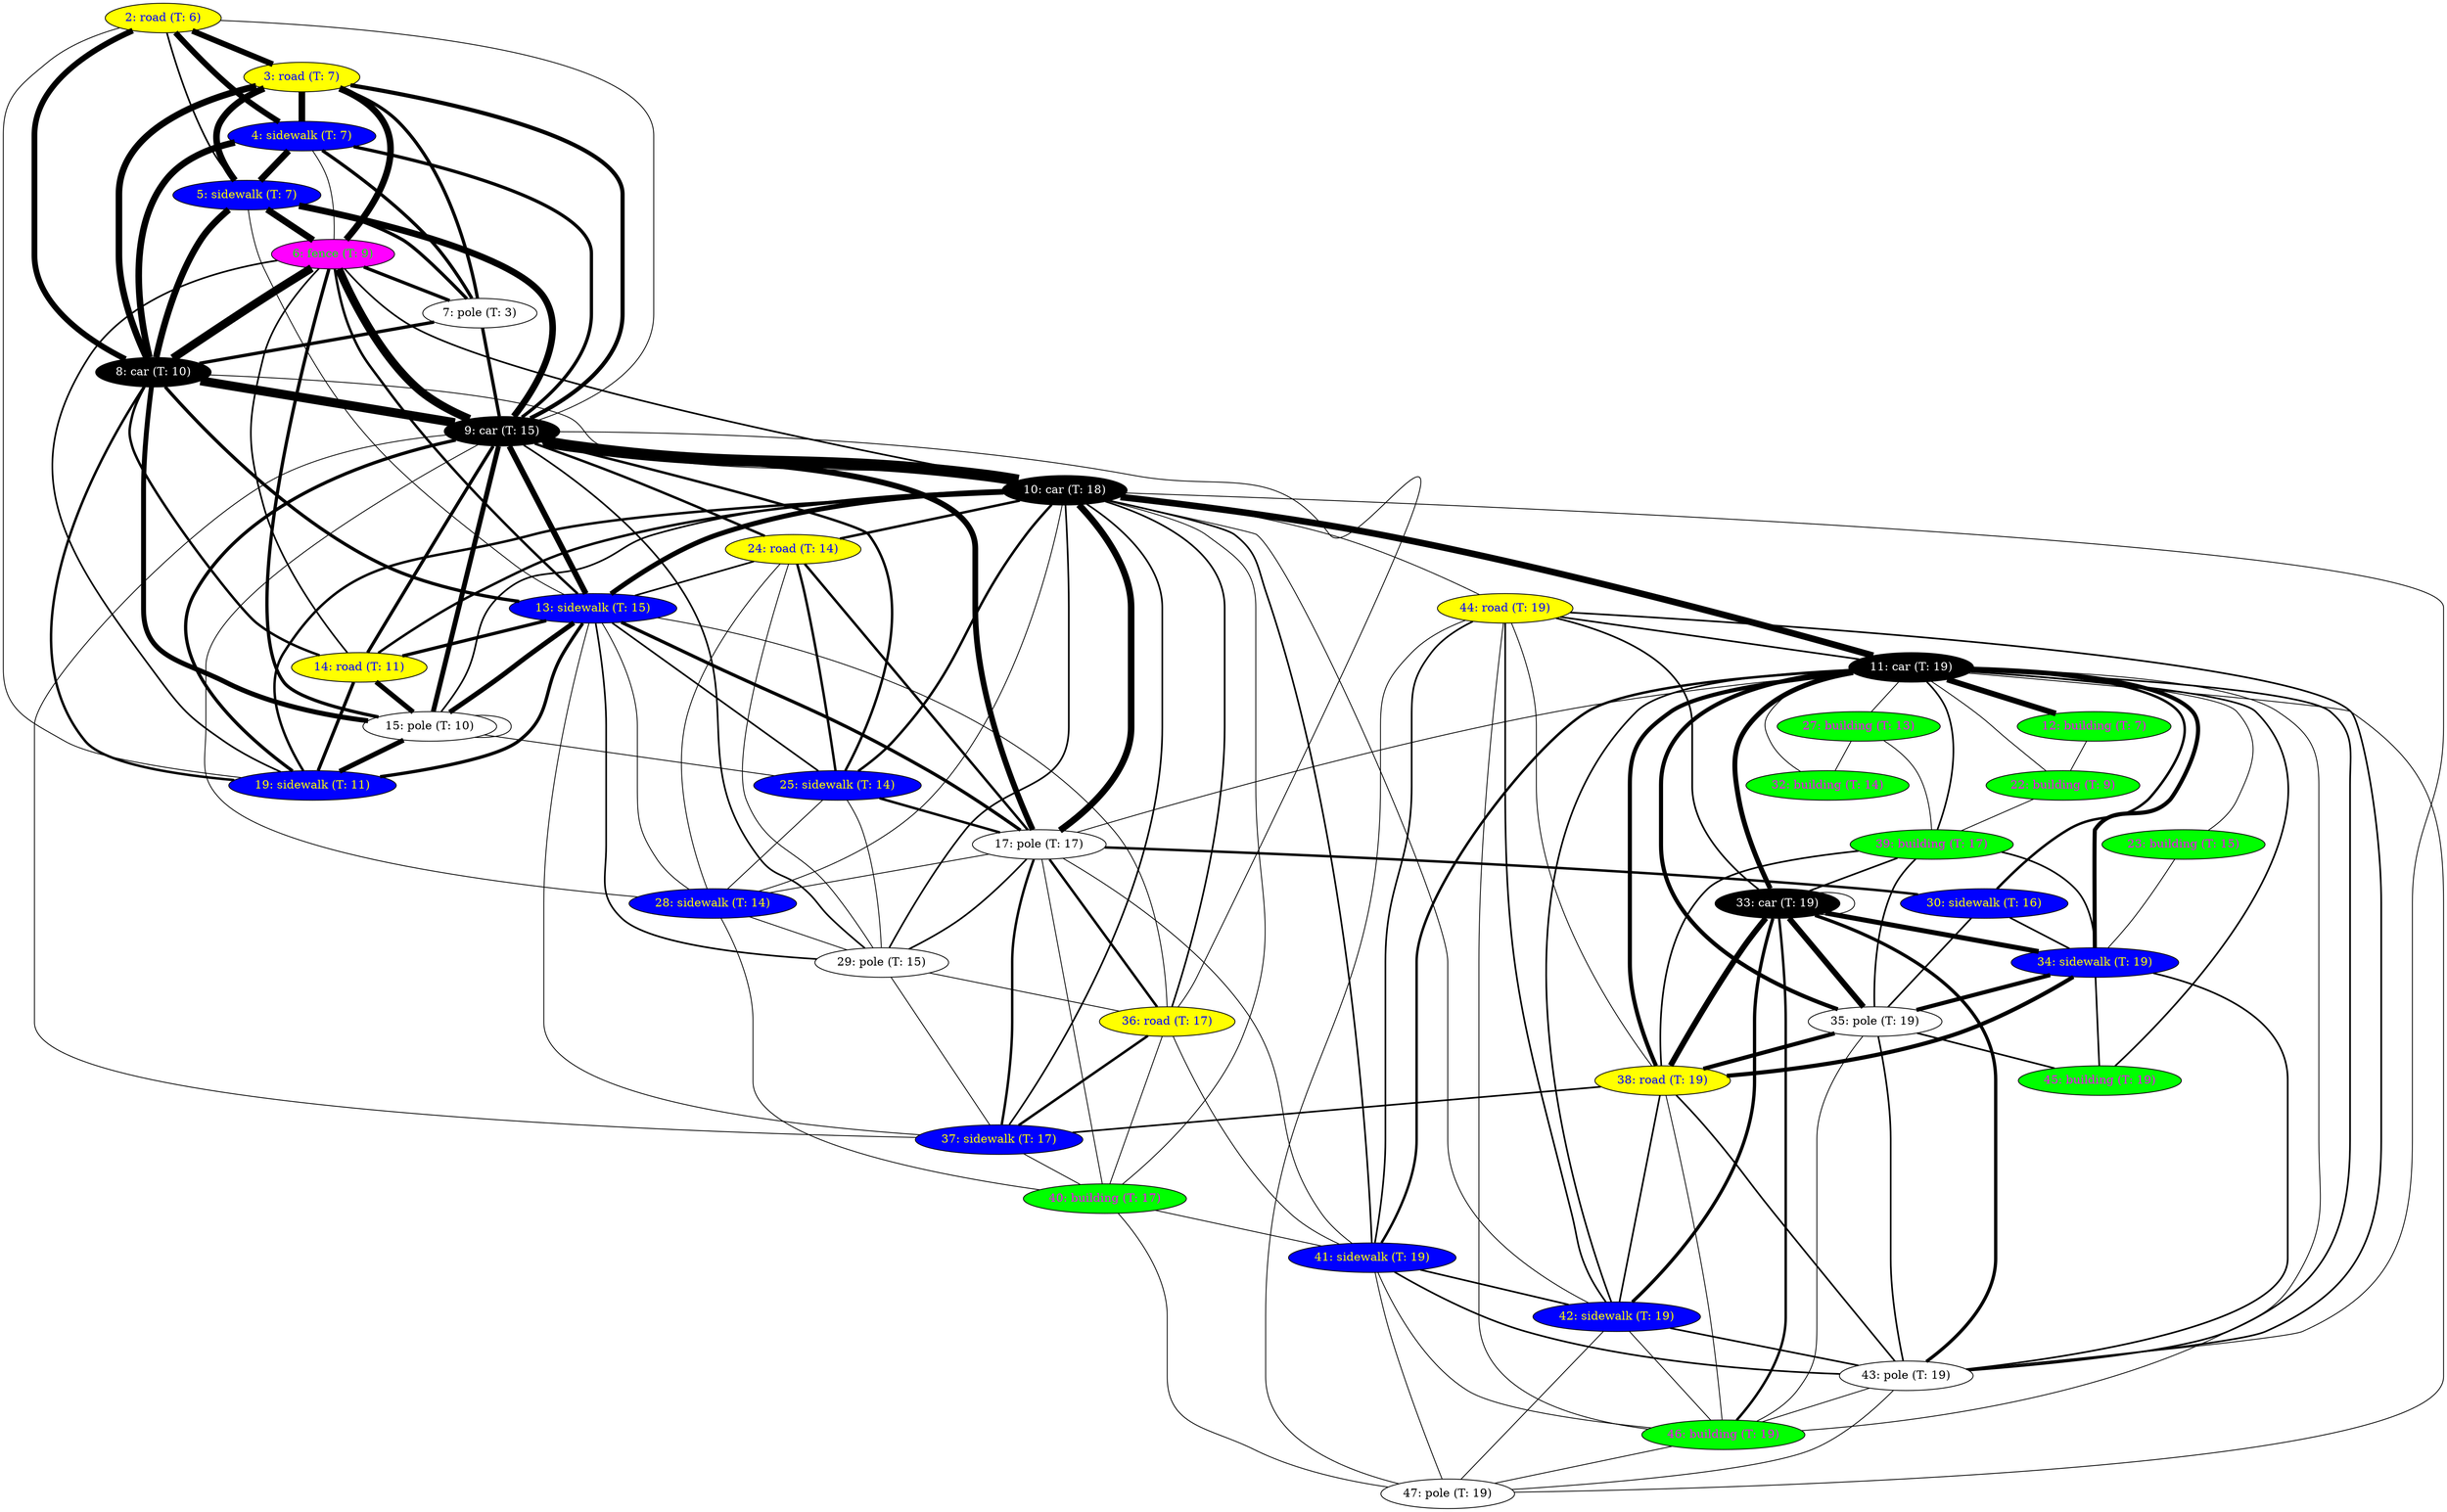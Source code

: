 // Num vertices: 40
// Num edges: 172
graph semantic_graph {
	2 [ label="2: road (T: 6)", fillcolor="#ffff00", fontcolor="#0000ff", pos = "36.7961, 109.279!", style=filled ] // 3D pos: 36.7961 109.279 2.03078 // Observers: 0,12,24,36,48,59,70,
	3 [ label="3: road (T: 7)", fillcolor="#ffff00", fontcolor="#0000ff", pos = "41.6661, 117.603!", style=filled ] // 3D pos: 41.6661 117.603 1.64887 // Observers: 0,12,24,36,48,59,70,81,
	4 [ label="4: sidewalk (T: 7)", fillcolor="#0000ff", fontcolor="#ffff00", pos = "40.5729, 113.919!", style=filled ] // 3D pos: 40.5729 113.919 2.08202 // Observers: 0,12,24,36,48,59,70,81,
	5 [ label="5: sidewalk (T: 7)", fillcolor="#0000ff", fontcolor="#ffff00", pos = "39.7301, 122.02!", style=filled ] // 3D pos: 39.7301  122.02 2.08752 // Observers: 0,12,24,36,48,59,70,81,
	6 [ label="6: fence (T: 9)", fillcolor="#ff00ff", fontcolor="#00ff00", pos = "35.3698, 126.427!", style=filled ] // 3D pos: 35.3698 126.427  2.7455 // Observers: 0,12,24,36,48,59,70,81,92,106,
	7 [ label="7: pole (T: 3)", fillcolor="#ffffff", fontcolor="#000000", pos = "40.7771, 121.359!", style=filled ] // 3D pos: 40.7771 121.359 2.32973 // Observers: 0,12,24,36,
	8 [ label="8: car (T: 10)", fillcolor="#000000", fontcolor="#ffffff", pos = "36.3176, 120.909!", style=filled ] // 3D pos: 36.3176 120.909 2.31108 // Observers: 0,12,24,36,48,59,70,81,92,106,120,
	9 [ label="9: car (T: 15)", fillcolor="#000000", fontcolor="#ffffff", pos = "29.7477, 120.81!", style=filled ] // 3D pos: 29.7477  120.81 2.33007 // Observers: 0,12,24,36,48,59,70,81,92,106,120,132,149,157,170,
	10 [ label="10: car (T: 18)", fillcolor="#000000", fontcolor="#ffffff", pos = "22.5979, 120.637!", style=filled ] // 3D pos: 22.5979 120.637 2.38508 // Observers: 0,12,24,36,48,59,70,81,106,120,132,149,157,170,185,210,
	11 [ label="11: car (T: 19)", fillcolor="#000000", fontcolor="#ffffff", pos = "6.30613, 119.093!", style=filled ] // 3D pos: 6.30613 119.093 2.39058 // Observers: 0,12,24,36,48,59,70,81,170,185,197,210,222,
	12 [ label="12: building (T: 7)", fillcolor="#00ff00", fontcolor="#ff00ff", pos = "4.7421, 112.976!", style=filled ] // 3D pos:  4.7421 112.976 12.6003 // Observers: 12,12,24,36,48,59,70,81,
	13 [ label="13: sidewalk (T: 15)", fillcolor="#0000ff", fontcolor="#ffff00", pos = "26.5966, 123.624!", style=filled ] // 3D pos: 26.5966 123.624  1.8158 // Observers: 81,81,92,106,120,132,157,170,
	14 [ label="14: road (T: 11)", fillcolor="#ffff00", fontcolor="#0000ff", pos = "36.5167, 117.516!", style=filled ] // 3D pos: 36.5167 117.516 1.63895 // Observers: 92,92,106,120,132,
	15 [ label="15: pole (T: 10)", fillcolor="#ffffff", fontcolor="#000000", pos = "33.0259, 113.016!", style=filled ] // 3D pos: 33.0259 113.016  2.1818 // Observers: 92,92,106,106,106,120,120,
	17 [ label="17: pole (T: 17)", fillcolor="#ffffff", fontcolor="#000000", pos = "19.068, 122.329!", style=filled ] // 3D pos:  19.068 122.329 6.60728 // Observers: 92,92,106,120,132,149,157,170,185,197,
	19 [ label="19: sidewalk (T: 11)", fillcolor="#0000ff", fontcolor="#ffff00", pos = "35.1822, 113.948!", style=filled ] // 3D pos: 35.1822 113.948 2.04236 // Observers: 92,92,106,120,132,
	22 [ label="22: building (T: 9)", fillcolor="#00ff00", fontcolor="#ff00ff", pos = "1.26734, 113.66!", style=filled ] // 3D pos: 1.26734  113.66 11.5494 // Observers: 92,92,
	23 [ label="23: building (T: 15)", fillcolor="#00ff00", fontcolor="#ff00ff", pos = "-14.8492, 114.177!", style=filled ] // 3D pos: -14.8492 114.177 13.1562 // Observers: 141,
	24 [ label="24: road (T: 14)", fillcolor="#ffff00", fontcolor="#0000ff", pos = "30.2084, 117.479!", style=filled ] // 3D pos: 30.2084 117.479   1.634 // Observers: 141,149,157,
	25 [ label="25: sidewalk (T: 14)", fillcolor="#0000ff", fontcolor="#ffff00", pos = "28.9583, 114.081!", style=filled ] // 3D pos: 28.9583 114.081 2.03383 // Observers: 141,149,157,
	27 [ label="27: building (T: 13)", fillcolor="#00ff00", fontcolor="#ff00ff", pos = "-4.47406, 112.941!", style=filled ] // 3D pos: -4.47406 112.941  11.009 // Observers: 149,149,
	28 [ label="28: sidewalk (T: 14)", fillcolor="#0000ff", fontcolor="#ffff00", pos = "21.0935, 123.327!", style=filled ] // 3D pos: 21.0935 123.327 1.95101 // Observers: 157,157,
	29 [ label="29: pole (T: 15)", fillcolor="#ffffff", fontcolor="#000000", pos = "23.6705, 121.896!", style=filled ] // 3D pos: 23.6705 121.896 2.29383 // Observers: 157,157,170,
	30 [ label="30: sidewalk (T: 16)", fillcolor="#0000ff", fontcolor="#ffff00", pos = "6.60702, 123.481!", style=filled ] // 3D pos: 6.60702 123.481 1.75484 // Observers: 157,157,170,185,
	32 [ label="32: building (T: 14)", fillcolor="#00ff00", fontcolor="#ff00ff", pos = "-8.74272, 113.666!", style=filled ] // 3D pos: -8.74272 113.666  11.293 // Observers: 157,157,
	33 [ label="33: car (T: 19)", fillcolor="#000000", fontcolor="#ffffff", pos = "7.99192, 108.31!", style=filled ] // 3D pos: 7.99192  108.31 2.29295 // Observers: 157,157,185,197,210,222,222,222,
	34 [ label="34: sidewalk (T: 19)", fillcolor="#0000ff", fontcolor="#ffff00", pos = "1.63219, 116.204!", style=filled ] // 3D pos: 1.63219 116.204 1.71343 // Observers: 170,170,185,197,210,222,
	35 [ label="35: pole (T: 19)", fillcolor="#ffffff", fontcolor="#000000", pos = "4.53143, 114.276!", style=filled ] // 3D pos: 4.53143 114.276  4.8441 // Observers: 170,170,185,197,210,222,
	36 [ label="36: road (T: 17)", fillcolor="#ffff00", fontcolor="#0000ff", pos = "24.5154, 117.495!", style=filled ] // 3D pos: 24.5154 117.495   1.617 // Observers: 170,170,185,197,
	37 [ label="37: sidewalk (T: 17)", fillcolor="#0000ff", fontcolor="#ffff00", pos = "23.7472, 114.168!", style=filled ] // 3D pos: 23.7472 114.168 2.08192 // Observers: 170,170,185,197,
	38 [ label="38: road (T: 19)", fillcolor="#ffff00", fontcolor="#0000ff", pos = "8.71011, 108.904!", style=filled ] // 3D pos: 8.71011 108.904 1.66891 // Observers: 170,170,185,197,210,222,
	39 [ label="39: building (T: 17)", fillcolor="#00ff00", fontcolor="#ff00ff", pos = "-1.87576, 113.734!", style=filled ] // 3D pos: -1.87576 113.734 8.95264 // Observers: 185,185,197,
	40 [ label="40: building (T: 17)", fillcolor="#00ff00", fontcolor="#ff00ff", pos = "18.0031, 123.427!", style=filled ] // 3D pos: 18.0031 123.427 4.25153 // Observers: 197,197,
	41 [ label="41: sidewalk (T: 19)", fillcolor="#0000ff", fontcolor="#ffff00", pos = "11.9352, 123.474!", style=filled ] // 3D pos: 11.9352 123.474  1.8475 // Observers: 197,197,210,222,
	42 [ label="42: sidewalk (T: 19)", fillcolor="#0000ff", fontcolor="#ffff00", pos = "18.1846, 114.103!", style=filled ] // 3D pos: 18.1846 114.103 2.07791 // Observers: 210,210,222,
	43 [ label="43: pole (T: 19)", fillcolor="#ffffff", fontcolor="#000000", pos = "13.642, 113.004!", style=filled ] // 3D pos:  13.642 113.004 2.29588 // Observers: 210,210,222,
	44 [ label="44: road (T: 19)", fillcolor="#ffff00", fontcolor="#0000ff", pos = "19.0373, 117.438!", style=filled ] // 3D pos: 19.0373 117.438 1.62086 // Observers: 210,210,222,
	45 [ label="45: building (T: 19)", fillcolor="#00ff00", fontcolor="#ff00ff", pos = "1.26776, 118.218!", style=filled ] // 3D pos: 1.26776 118.218 7.46823 // Observers: 210,210,222,
	46 [ label="46: building (T: 19)", fillcolor="#00ff00", fontcolor="#ff00ff", pos = "16.2615, 113.13!", style=filled ] // 3D pos: 16.2615  113.13 2.21297 // Observers: 222,222,
	47 [ label="47: pole (T: 19)", fillcolor="#ffffff", fontcolor="#000000", pos = "13.893, 122.006!", style=filled ] // 3D pos:  13.893 122.006 2.18859 // Observers: 222,222,
	2--3 [ penwidth=7 ]
	2--4 [ penwidth=7 ]
	2--8 [ penwidth=7 ]
	3--4 [ penwidth=8 ]
	3--5 [ penwidth=8 ]
	3--6 [ penwidth=8 ]
	3--7 [ penwidth=4 ]
	3--8 [ penwidth=8 ]
	4--5 [ penwidth=8 ]
	4--7 [ penwidth=4 ]
	4--8 [ penwidth=8 ]
	5--6 [ penwidth=8 ]
	5--7 [ penwidth=4 ]
	5--8 [ penwidth=8 ]
	5--9 [ penwidth=8 ]
	6--7 [ penwidth=4 ]
	6--8 [ penwidth=10 ]
	6--9 [ penwidth=10 ]
	7--8 [ penwidth=4 ]
	7--9 [ penwidth=4 ]
	8--9 [ penwidth=11 ]
	9--10 [ penwidth=14 ]
	10--11 [ penwidth=8 ]
	11--12 [ penwidth=7 ]
	3--9 [ penwidth=5 ]
	4--9 [ penwidth=4 ]
	2--5 [ penwidth=2 ]
	2--9 [ penwidth=1 ]
	4--6 [ penwidth=1 ]
	5--13 [ penwidth=1 ]
	6--13 [ penwidth=3 ]
	8--13 [ penwidth=4 ]
	9--13 [ penwidth=7 ]
	10--13 [ penwidth=6 ]
	13--14 [ penwidth=4 ]
	13--15 [ penwidth=6 ]
	13--17 [ penwidth=4 ]
	6--14 [ penwidth=2 ]
	6--19 [ penwidth=2 ]
	6--15 [ penwidth=4 ]
	8--14 [ penwidth=3 ]
	8--19 [ penwidth=3 ]
	8--15 [ penwidth=6 ]
	9--14 [ penwidth=4 ]
	9--19 [ penwidth=4 ]
	9--15 [ penwidth=6 ]
	9--17 [ penwidth=7 ]
	14--19 [ penwidth=4 ]
	14--15 [ penwidth=6 ]
	15--19 [ penwidth=6 ]
	11--17 [ penwidth=1 ]
	11--22 [ penwidth=1 ]
	10--6 [ penwidth=2 ]
	10--17 [ penwidth=8 ]
	2--19 [ penwidth=1 ]
	12--22 [ penwidth=1 ]
	19--13 [ penwidth=4 ]
	15--15 [ penwidth=1 ]
	14--10 [ penwidth=3 ]
	19--10 [ penwidth=3 ]
	15--10 [ penwidth=2 ]
	8--10 [ penwidth=1 ]
	24--25 [ penwidth=3 ]
	11--23 [ penwidth=1 ]
	10--24 [ penwidth=3 ]
	10--25 [ penwidth=3 ]
	9--24 [ penwidth=3 ]
	9--25 [ penwidth=3 ]
	15--25 [ penwidth=1 ]
	24--17 [ penwidth=3 ]
	25--17 [ penwidth=3 ]
	11--27 [ penwidth=1 ]
	24--28 [ penwidth=1 ]
	24--13 [ penwidth=2 ]
	24--29 [ penwidth=1 ]
	25--28 [ penwidth=1 ]
	25--13 [ penwidth=2 ]
	25--29 [ penwidth=1 ]
	13--28 [ penwidth=1 ]
	13--29 [ penwidth=2 ]
	17--28 [ penwidth=1 ]
	17--30 [ penwidth=3 ]
	17--29 [ penwidth=2 ]
	9--28 [ penwidth=1 ]
	9--29 [ penwidth=2 ]
	10--28 [ penwidth=1 ]
	10--29 [ penwidth=2 ]
	28--29 [ penwidth=1 ]
	11--30 [ penwidth=3 ]
	11--32 [ penwidth=1 ]
	11--33 [ penwidth=6 ]
	27--32 [ penwidth=1 ]
	30--34 [ penwidth=2 ]
	30--35 [ penwidth=2 ]
	13--36 [ penwidth=1 ]
	13--37 [ penwidth=1 ]
	17--36 [ penwidth=3 ]
	17--37 [ penwidth=3 ]
	29--36 [ penwidth=1 ]
	29--37 [ penwidth=1 ]
	9--36 [ penwidth=1 ]
	9--37 [ penwidth=1 ]
	10--36 [ penwidth=2 ]
	10--37 [ penwidth=2 ]
	11--38 [ penwidth=5 ]
	11--34 [ penwidth=5 ]
	11--35 [ penwidth=5 ]
	34--38 [ penwidth=5 ]
	34--35 [ penwidth=5 ]
	35--38 [ penwidth=5 ]
	36--37 [ penwidth=3 ]
	23--34 [ penwidth=1 ]
	33--34 [ penwidth=6 ]
	33--35 [ penwidth=7 ]
	33--38 [ penwidth=7 ]
	34--39 [ penwidth=2 ]
	35--39 [ penwidth=2 ]
	11--39 [ penwidth=2 ]
	22--39 [ penwidth=1 ]
	27--39 [ penwidth=1 ]
	39--38 [ penwidth=2 ]
	39--33 [ penwidth=2 ]
	36--40 [ penwidth=1 ]
	36--41 [ penwidth=1 ]
	38--37 [ penwidth=2 ]
	37--40 [ penwidth=1 ]
	17--40 [ penwidth=1 ]
	17--41 [ penwidth=1 ]
	11--41 [ penwidth=3 ]
	40--41 [ penwidth=1 ]
	10--40 [ penwidth=1 ]
	10--41 [ penwidth=2 ]
	28--40 [ penwidth=1 ]
	38--42 [ penwidth=2 ]
	38--43 [ penwidth=2 ]
	41--44 [ penwidth=2 ]
	41--42 [ penwidth=2 ]
	41--43 [ penwidth=2 ]
	34--45 [ penwidth=2 ]
	34--43 [ penwidth=2 ]
	35--45 [ penwidth=2 ]
	35--43 [ penwidth=2 ]
	10--44 [ penwidth=1 ]
	10--42 [ penwidth=1 ]
	10--43 [ penwidth=1 ]
	33--42 [ penwidth=4 ]
	33--43 [ penwidth=4 ]
	11--45 [ penwidth=2 ]
	11--43 [ penwidth=2 ]
	42--44 [ penwidth=2 ]
	42--43 [ penwidth=2 ]
	43--44 [ penwidth=2 ]
	38--46 [ penwidth=1 ]
	38--44 [ penwidth=1 ]
	44--46 [ penwidth=1 ]
	44--47 [ penwidth=1 ]
	44--33 [ penwidth=2 ]
	44--11 [ penwidth=2 ]
	41--46 [ penwidth=1 ]
	41--47 [ penwidth=1 ]
	42--46 [ penwidth=1 ]
	42--47 [ penwidth=1 ]
	42--11 [ penwidth=2 ]
	35--46 [ penwidth=1 ]
	43--46 [ penwidth=1 ]
	43--47 [ penwidth=1 ]
	33--46 [ penwidth=3 ]
	33--33 [ penwidth=1 ]
	11--46 [ penwidth=1 ]
	11--47 [ penwidth=1 ]
	46--47 [ penwidth=1 ]
	40--47 [ penwidth=1 ]
}